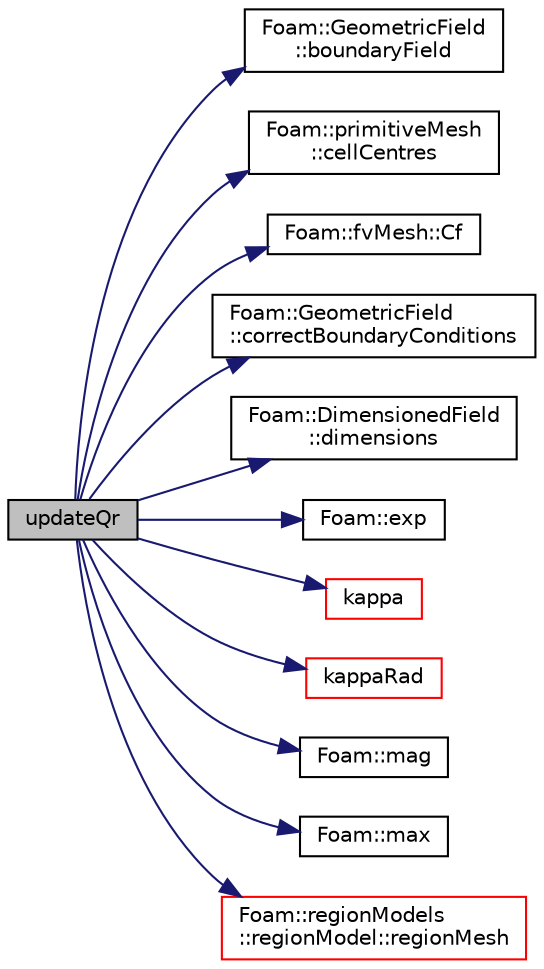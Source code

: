 digraph "updateQr"
{
  bgcolor="transparent";
  edge [fontname="Helvetica",fontsize="10",labelfontname="Helvetica",labelfontsize="10"];
  node [fontname="Helvetica",fontsize="10",shape=record];
  rankdir="LR";
  Node1 [label="updateQr",height=0.2,width=0.4,color="black", fillcolor="grey75", style="filled", fontcolor="black"];
  Node1 -> Node2 [color="midnightblue",fontsize="10",style="solid",fontname="Helvetica"];
  Node2 [label="Foam::GeometricField\l::boundaryField",height=0.2,width=0.4,color="black",URL="$a00913.html#a3c6c1a789b48ea0c5e8bff64f9c14f2d",tooltip="Return reference to GeometricBoundaryField. "];
  Node1 -> Node3 [color="midnightblue",fontsize="10",style="solid",fontname="Helvetica"];
  Node3 [label="Foam::primitiveMesh\l::cellCentres",height=0.2,width=0.4,color="black",URL="$a01956.html#a18743c2f09a076c507cadbb35a86fb24"];
  Node1 -> Node4 [color="midnightblue",fontsize="10",style="solid",fontname="Helvetica"];
  Node4 [label="Foam::fvMesh::Cf",height=0.2,width=0.4,color="black",URL="$a00868.html#a9b2a54af40110cb50711a0ad3b0e2ecb",tooltip="Return face centres as surfaceVectorField. "];
  Node1 -> Node5 [color="midnightblue",fontsize="10",style="solid",fontname="Helvetica"];
  Node5 [label="Foam::GeometricField\l::correctBoundaryConditions",height=0.2,width=0.4,color="black",URL="$a00913.html#acaf6878ef900e593c4b20812f1b567d6",tooltip="Correct boundary field. "];
  Node1 -> Node6 [color="midnightblue",fontsize="10",style="solid",fontname="Helvetica"];
  Node6 [label="Foam::DimensionedField\l::dimensions",height=0.2,width=0.4,color="black",URL="$a00527.html#a6098093e7de06370342a85cfae8b31f5",tooltip="Return dimensions. "];
  Node1 -> Node7 [color="midnightblue",fontsize="10",style="solid",fontname="Helvetica"];
  Node7 [label="Foam::exp",height=0.2,width=0.4,color="black",URL="$a10675.html#a12bca6c677fcf0977532179c3cb9bb89"];
  Node1 -> Node8 [color="midnightblue",fontsize="10",style="solid",fontname="Helvetica"];
  Node8 [label="kappa",height=0.2,width=0.4,color="red",URL="$a02078.html#a2b3635ee75d2bce5309f4d98d6c27650",tooltip="Return the region thermal conductivity [W/m/k]. "];
  Node1 -> Node9 [color="midnightblue",fontsize="10",style="solid",fontname="Helvetica"];
  Node9 [label="kappaRad",height=0.2,width=0.4,color="red",URL="$a02078.html#a04610102e236993c5045129afcfcdda8",tooltip="Return the region absorptivity [1/m]. "];
  Node1 -> Node10 [color="midnightblue",fontsize="10",style="solid",fontname="Helvetica"];
  Node10 [label="Foam::mag",height=0.2,width=0.4,color="black",URL="$a10675.html#a929da2a3fdcf3dacbbe0487d3a330dae"];
  Node1 -> Node11 [color="midnightblue",fontsize="10",style="solid",fontname="Helvetica"];
  Node11 [label="Foam::max",height=0.2,width=0.4,color="black",URL="$a10675.html#ac993e906cf2774ae77e666bc24e81733"];
  Node1 -> Node12 [color="midnightblue",fontsize="10",style="solid",fontname="Helvetica"];
  Node12 [label="Foam::regionModels\l::regionModel::regionMesh",height=0.2,width=0.4,color="red",URL="$a02120.html#a0c7874a65eec16e2afa43acd6055b16a",tooltip="Return the region mesh database. "];
}
